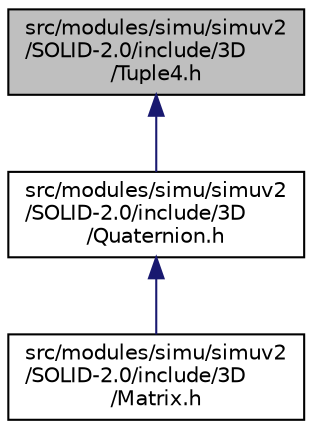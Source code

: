 digraph "src/modules/simu/simuv2/SOLID-2.0/include/3D/Tuple4.h"
{
  edge [fontname="Helvetica",fontsize="10",labelfontname="Helvetica",labelfontsize="10"];
  node [fontname="Helvetica",fontsize="10",shape=record];
  Node1 [label="src/modules/simu/simuv2\l/SOLID-2.0/include/3D\l/Tuple4.h",height=0.2,width=0.4,color="black", fillcolor="grey75", style="filled", fontcolor="black"];
  Node1 -> Node2 [dir="back",color="midnightblue",fontsize="10",style="solid",fontname="Helvetica"];
  Node2 [label="src/modules/simu/simuv2\l/SOLID-2.0/include/3D\l/Quaternion.h",height=0.2,width=0.4,color="black", fillcolor="white", style="filled",URL="$_quaternion_8h.html"];
  Node2 -> Node3 [dir="back",color="midnightblue",fontsize="10",style="solid",fontname="Helvetica"];
  Node3 [label="src/modules/simu/simuv2\l/SOLID-2.0/include/3D\l/Matrix.h",height=0.2,width=0.4,color="black", fillcolor="white", style="filled",URL="$_matrix_8h.html"];
}
